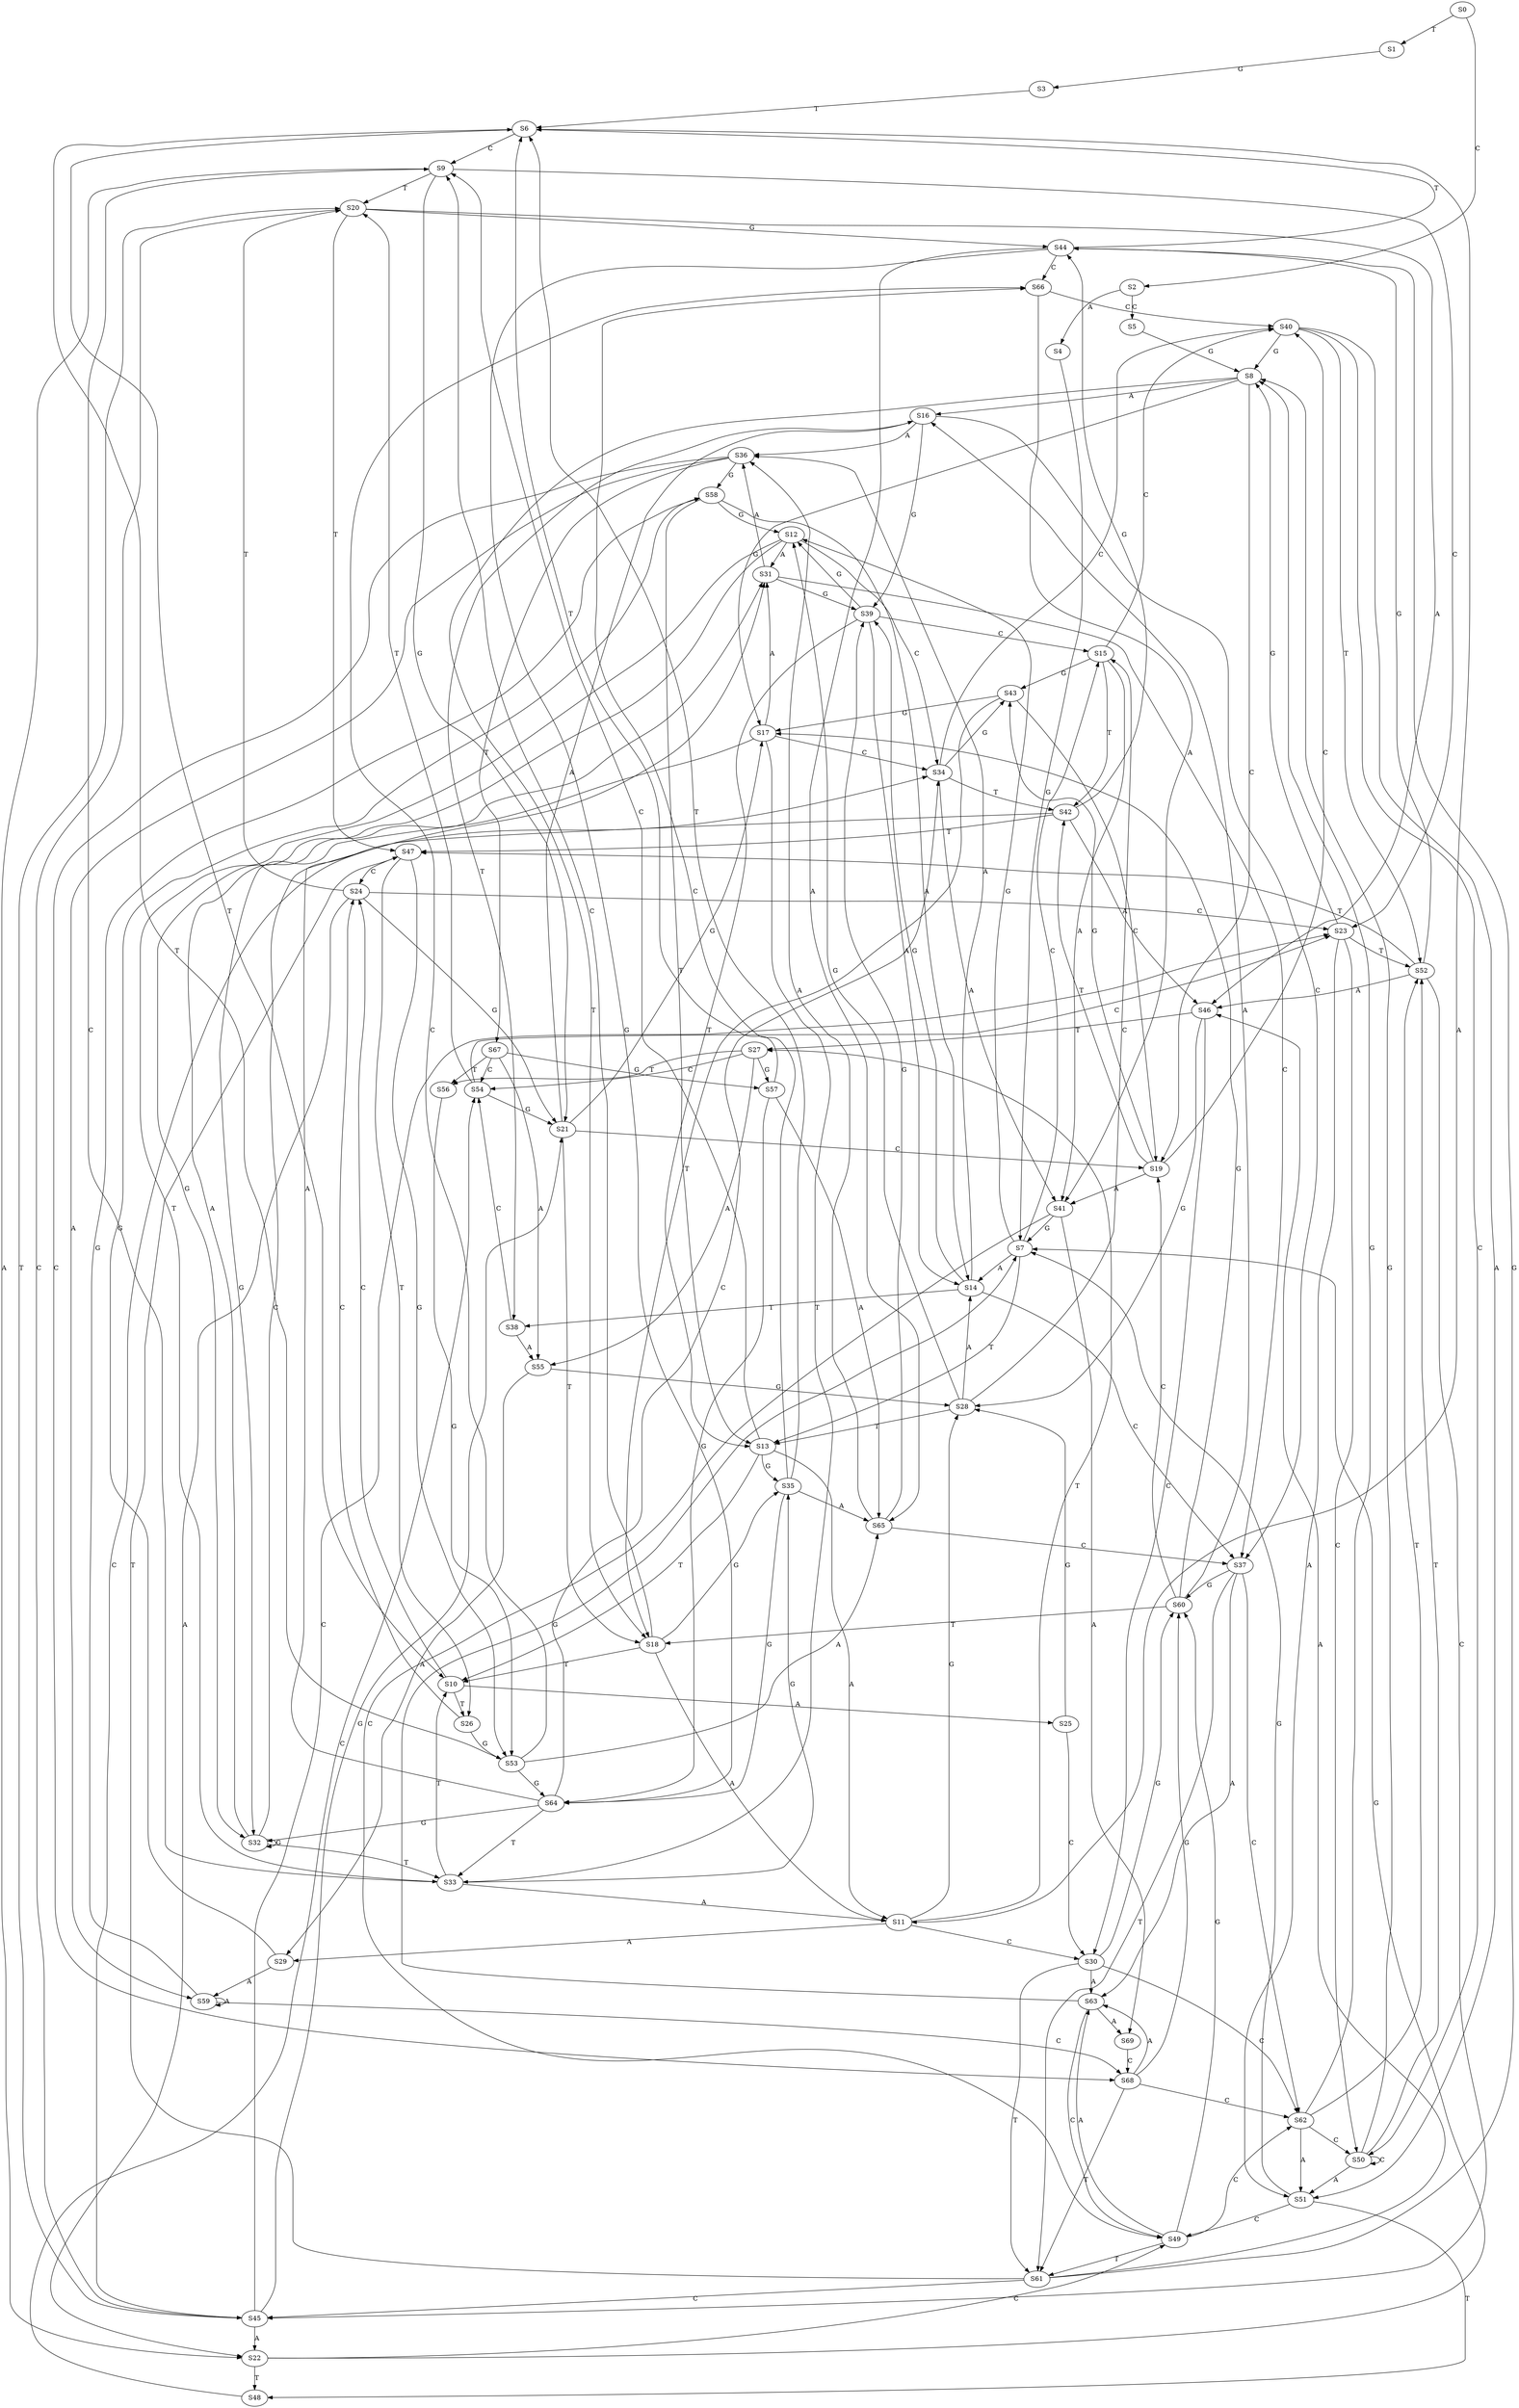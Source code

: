 strict digraph  {
	S0 -> S1 [ label = T ];
	S0 -> S2 [ label = C ];
	S1 -> S3 [ label = G ];
	S2 -> S4 [ label = A ];
	S2 -> S5 [ label = C ];
	S3 -> S6 [ label = T ];
	S4 -> S7 [ label = G ];
	S5 -> S8 [ label = G ];
	S6 -> S9 [ label = C ];
	S6 -> S10 [ label = T ];
	S6 -> S11 [ label = A ];
	S7 -> S12 [ label = G ];
	S7 -> S13 [ label = T ];
	S7 -> S14 [ label = A ];
	S7 -> S15 [ label = C ];
	S8 -> S16 [ label = A ];
	S8 -> S17 [ label = G ];
	S8 -> S18 [ label = T ];
	S8 -> S19 [ label = C ];
	S9 -> S20 [ label = T ];
	S9 -> S21 [ label = G ];
	S9 -> S22 [ label = A ];
	S9 -> S23 [ label = C ];
	S10 -> S24 [ label = C ];
	S10 -> S25 [ label = A ];
	S10 -> S26 [ label = T ];
	S11 -> S27 [ label = T ];
	S11 -> S28 [ label = G ];
	S11 -> S29 [ label = A ];
	S11 -> S30 [ label = C ];
	S12 -> S31 [ label = A ];
	S12 -> S32 [ label = G ];
	S12 -> S33 [ label = T ];
	S12 -> S34 [ label = C ];
	S13 -> S11 [ label = A ];
	S13 -> S9 [ label = C ];
	S13 -> S35 [ label = G ];
	S13 -> S10 [ label = T ];
	S14 -> S36 [ label = A ];
	S14 -> S37 [ label = C ];
	S14 -> S38 [ label = T ];
	S14 -> S39 [ label = G ];
	S15 -> S40 [ label = C ];
	S15 -> S41 [ label = A ];
	S15 -> S42 [ label = T ];
	S15 -> S43 [ label = G ];
	S16 -> S36 [ label = A ];
	S16 -> S37 [ label = C ];
	S16 -> S39 [ label = G ];
	S16 -> S38 [ label = T ];
	S17 -> S31 [ label = A ];
	S17 -> S32 [ label = G ];
	S17 -> S34 [ label = C ];
	S17 -> S33 [ label = T ];
	S18 -> S9 [ label = C ];
	S18 -> S11 [ label = A ];
	S18 -> S35 [ label = G ];
	S18 -> S10 [ label = T ];
	S19 -> S43 [ label = G ];
	S19 -> S42 [ label = T ];
	S19 -> S40 [ label = C ];
	S19 -> S41 [ label = A ];
	S20 -> S44 [ label = G ];
	S20 -> S45 [ label = C ];
	S20 -> S46 [ label = A ];
	S20 -> S47 [ label = T ];
	S21 -> S17 [ label = G ];
	S21 -> S18 [ label = T ];
	S21 -> S19 [ label = C ];
	S21 -> S16 [ label = A ];
	S22 -> S48 [ label = T ];
	S22 -> S49 [ label = C ];
	S22 -> S7 [ label = G ];
	S23 -> S50 [ label = C ];
	S23 -> S51 [ label = A ];
	S23 -> S52 [ label = T ];
	S23 -> S8 [ label = G ];
	S24 -> S22 [ label = A ];
	S24 -> S23 [ label = C ];
	S24 -> S20 [ label = T ];
	S24 -> S21 [ label = G ];
	S25 -> S30 [ label = C ];
	S25 -> S28 [ label = G ];
	S26 -> S53 [ label = G ];
	S26 -> S24 [ label = C ];
	S27 -> S54 [ label = C ];
	S27 -> S55 [ label = A ];
	S27 -> S56 [ label = T ];
	S27 -> S57 [ label = G ];
	S28 -> S13 [ label = T ];
	S28 -> S14 [ label = A ];
	S28 -> S15 [ label = C ];
	S28 -> S12 [ label = G ];
	S29 -> S58 [ label = G ];
	S29 -> S59 [ label = A ];
	S30 -> S60 [ label = G ];
	S30 -> S61 [ label = T ];
	S30 -> S62 [ label = C ];
	S30 -> S63 [ label = A ];
	S31 -> S36 [ label = A ];
	S31 -> S37 [ label = C ];
	S31 -> S39 [ label = G ];
	S32 -> S33 [ label = T ];
	S32 -> S34 [ label = C ];
	S32 -> S32 [ label = G ];
	S32 -> S31 [ label = A ];
	S33 -> S11 [ label = A ];
	S33 -> S9 [ label = C ];
	S33 -> S35 [ label = G ];
	S33 -> S10 [ label = T ];
	S34 -> S42 [ label = T ];
	S34 -> S40 [ label = C ];
	S34 -> S41 [ label = A ];
	S34 -> S43 [ label = G ];
	S35 -> S6 [ label = T ];
	S35 -> S64 [ label = G ];
	S35 -> S65 [ label = A ];
	S35 -> S66 [ label = C ];
	S36 -> S67 [ label = T ];
	S36 -> S68 [ label = C ];
	S36 -> S59 [ label = A ];
	S36 -> S58 [ label = G ];
	S37 -> S61 [ label = T ];
	S37 -> S60 [ label = G ];
	S37 -> S62 [ label = C ];
	S37 -> S63 [ label = A ];
	S38 -> S55 [ label = A ];
	S38 -> S54 [ label = C ];
	S39 -> S13 [ label = T ];
	S39 -> S14 [ label = A ];
	S39 -> S12 [ label = G ];
	S39 -> S15 [ label = C ];
	S40 -> S8 [ label = G ];
	S40 -> S51 [ label = A ];
	S40 -> S52 [ label = T ];
	S40 -> S50 [ label = C ];
	S41 -> S7 [ label = G ];
	S41 -> S49 [ label = C ];
	S41 -> S69 [ label = A ];
	S42 -> S46 [ label = A ];
	S42 -> S45 [ label = C ];
	S42 -> S47 [ label = T ];
	S42 -> S44 [ label = G ];
	S43 -> S17 [ label = G ];
	S43 -> S19 [ label = C ];
	S43 -> S18 [ label = T ];
	S44 -> S65 [ label = A ];
	S44 -> S66 [ label = C ];
	S44 -> S64 [ label = G ];
	S44 -> S6 [ label = T ];
	S45 -> S20 [ label = T ];
	S45 -> S21 [ label = G ];
	S45 -> S23 [ label = C ];
	S45 -> S22 [ label = A ];
	S46 -> S28 [ label = G ];
	S46 -> S27 [ label = T ];
	S46 -> S30 [ label = C ];
	S47 -> S24 [ label = C ];
	S47 -> S26 [ label = T ];
	S47 -> S53 [ label = G ];
	S48 -> S54 [ label = C ];
	S49 -> S61 [ label = T ];
	S49 -> S62 [ label = C ];
	S49 -> S63 [ label = A ];
	S49 -> S60 [ label = G ];
	S50 -> S8 [ label = G ];
	S50 -> S50 [ label = C ];
	S50 -> S51 [ label = A ];
	S50 -> S52 [ label = T ];
	S51 -> S7 [ label = G ];
	S51 -> S48 [ label = T ];
	S51 -> S49 [ label = C ];
	S52 -> S44 [ label = G ];
	S52 -> S46 [ label = A ];
	S52 -> S45 [ label = C ];
	S52 -> S47 [ label = T ];
	S53 -> S64 [ label = G ];
	S53 -> S66 [ label = C ];
	S53 -> S6 [ label = T ];
	S53 -> S65 [ label = A ];
	S54 -> S23 [ label = C ];
	S54 -> S21 [ label = G ];
	S54 -> S20 [ label = T ];
	S55 -> S28 [ label = G ];
	S55 -> S29 [ label = A ];
	S56 -> S53 [ label = G ];
	S57 -> S64 [ label = G ];
	S57 -> S65 [ label = A ];
	S57 -> S6 [ label = T ];
	S58 -> S13 [ label = T ];
	S58 -> S14 [ label = A ];
	S58 -> S12 [ label = G ];
	S59 -> S58 [ label = G ];
	S59 -> S68 [ label = C ];
	S59 -> S59 [ label = A ];
	S60 -> S17 [ label = G ];
	S60 -> S16 [ label = A ];
	S60 -> S18 [ label = T ];
	S60 -> S19 [ label = C ];
	S61 -> S46 [ label = A ];
	S61 -> S45 [ label = C ];
	S61 -> S47 [ label = T ];
	S61 -> S44 [ label = G ];
	S62 -> S50 [ label = C ];
	S62 -> S51 [ label = A ];
	S62 -> S52 [ label = T ];
	S62 -> S8 [ label = G ];
	S63 -> S7 [ label = G ];
	S63 -> S49 [ label = C ];
	S63 -> S69 [ label = A ];
	S64 -> S32 [ label = G ];
	S64 -> S34 [ label = C ];
	S64 -> S31 [ label = A ];
	S64 -> S33 [ label = T ];
	S65 -> S39 [ label = G ];
	S65 -> S37 [ label = C ];
	S65 -> S36 [ label = A ];
	S66 -> S40 [ label = C ];
	S66 -> S41 [ label = A ];
	S67 -> S55 [ label = A ];
	S67 -> S54 [ label = C ];
	S67 -> S57 [ label = G ];
	S67 -> S56 [ label = T ];
	S68 -> S63 [ label = A ];
	S68 -> S62 [ label = C ];
	S68 -> S60 [ label = G ];
	S68 -> S61 [ label = T ];
	S69 -> S68 [ label = C ];
}
